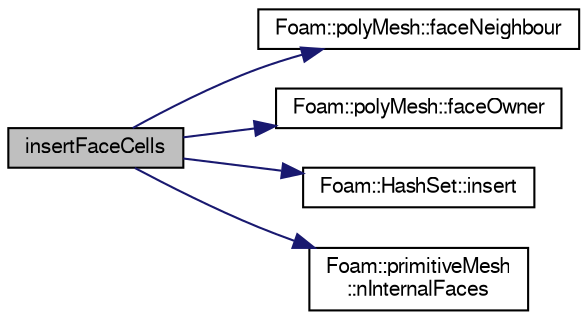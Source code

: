 digraph "insertFaceCells"
{
  bgcolor="transparent";
  edge [fontname="FreeSans",fontsize="10",labelfontname="FreeSans",labelfontsize="10"];
  node [fontname="FreeSans",fontsize="10",shape=record];
  rankdir="LR";
  Node1 [label="insertFaceCells",height=0.2,width=0.4,color="black", fillcolor="grey75", style="filled" fontcolor="black"];
  Node1 -> Node2 [color="midnightblue",fontsize="10",style="solid",fontname="FreeSans"];
  Node2 [label="Foam::polyMesh::faceNeighbour",height=0.2,width=0.4,color="black",URL="$a01861.html#ad03ef02786858ab9d5e2776a4731c77c",tooltip="Return face neighbour. "];
  Node1 -> Node3 [color="midnightblue",fontsize="10",style="solid",fontname="FreeSans"];
  Node3 [label="Foam::polyMesh::faceOwner",height=0.2,width=0.4,color="black",URL="$a01861.html#a6d4def83436c9aa4dc68e8e42c5cf268",tooltip="Return face owner. "];
  Node1 -> Node4 [color="midnightblue",fontsize="10",style="solid",fontname="FreeSans"];
  Node4 [label="Foam::HashSet::insert",height=0.2,width=0.4,color="black",URL="$a00957.html#a49f0753d9652681fc3a81f59951a0ad7",tooltip="Insert a new entry. "];
  Node1 -> Node5 [color="midnightblue",fontsize="10",style="solid",fontname="FreeSans"];
  Node5 [label="Foam::primitiveMesh\l::nInternalFaces",height=0.2,width=0.4,color="black",URL="$a01911.html#aa1eec60bd258a70018b8ffda0dced7bb"];
}
